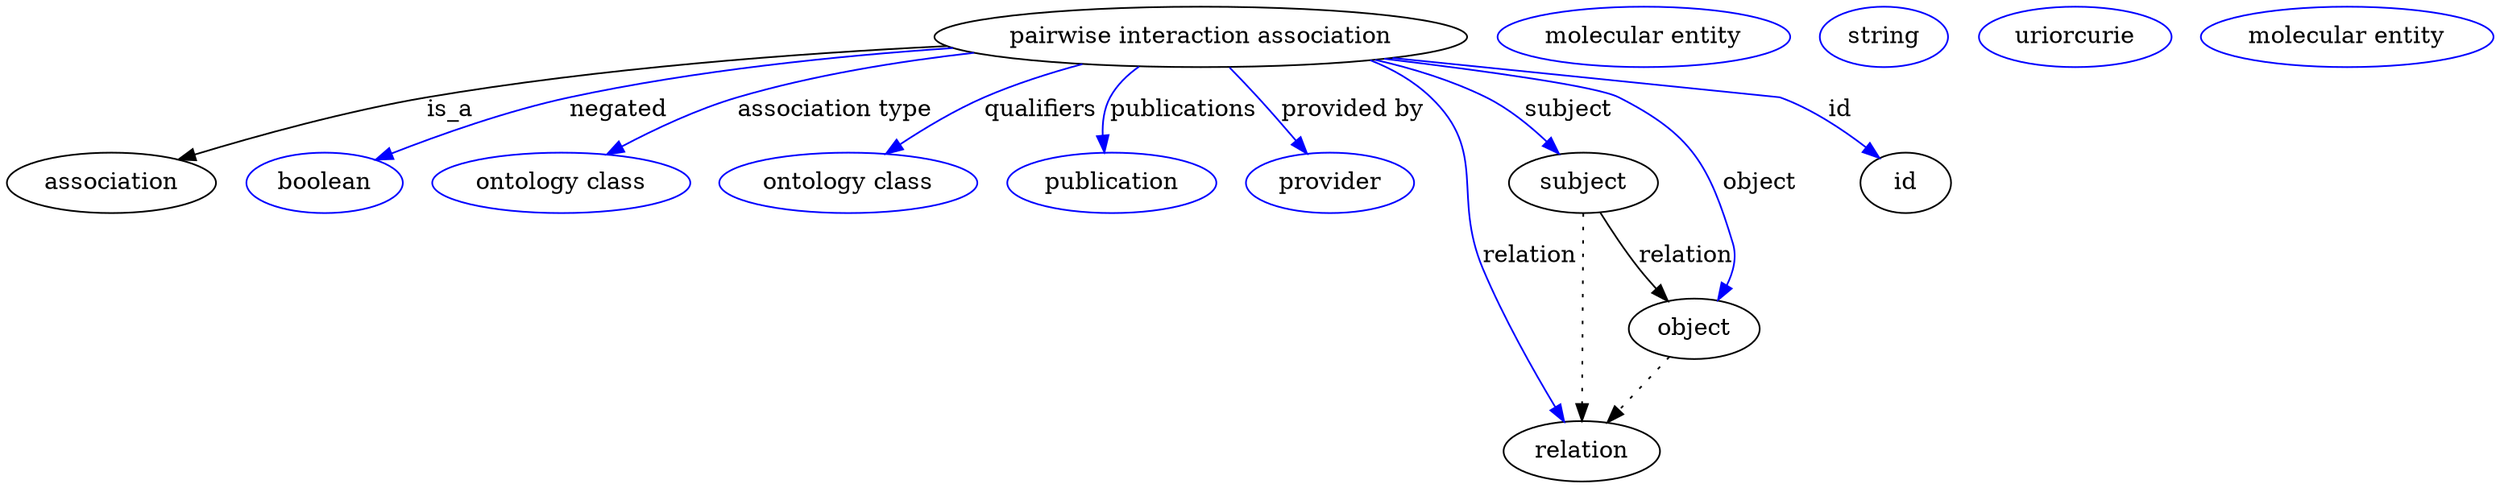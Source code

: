 digraph {
	graph [bb="0,0,1212.9,283"];
	node [label="\N"];
	"pairwise interaction association"	 [height=0.5,
		label="pairwise interaction association",
		pos="592.05,265",
		width=3.3941];
	association	 [height=0.5,
		pos="50.046,178",
		width=1.3902];
	"pairwise interaction association" -> association	 [label=is_a,
		lp="232.05,221.5",
		pos="e,85.564,190.83 475.51,259.38 402.01,254.43 305.38,245.36 221.05,229 177.59,220.57 129.37,205.66 95.24,194.13"];
	negated	 [color=blue,
		height=0.5,
		label=boolean,
		pos="156.05,178",
		width=1.0652];
	"pairwise interaction association" -> negated	 [color=blue,
		label=negated,
		lp="314.55,221.5",
		pos="e,183.76,190.58 480.2,257.72 423.56,252.47 354.05,243.65 293.05,229 258.32,220.66 220.37,206.08 193.24,194.64",
		style=solid];
	"association type"	 [color=blue,
		height=0.5,
		label="ontology class",
		pos="274.05,178",
		width=1.7151];
	"pairwise interaction association" -> "association type"	 [color=blue,
		label="association type",
		lp="417.05,221.5",
		pos="e,300.36,194.45 490.15,254.98 452.71,249.56 410.36,241.34 373.05,229 350.9,221.68 327.65,209.93 309.24,199.56",
		style=solid];
	qualifiers	 [color=blue,
		height=0.5,
		label="ontology class",
		pos="415.05,178",
		width=1.7151];
	"pairwise interaction association" -> qualifiers	 [color=blue,
		label=qualifiers,
		lp="516.05,221.5",
		pos="e,436.76,194.98 538.03,248.84 522.21,243.34 505.13,236.63 490.05,229 474.48,221.13 458.35,210.53 445.05,201.02",
		style=solid];
	publications	 [color=blue,
		height=0.5,
		label=publication,
		pos="545.05,178",
		width=1.3902];
	"pairwise interaction association" -> publications	 [color=blue,
		label=publications,
		lp="584.55,221.5",
		pos="e,544.07,196.4 565.98,247.24 560.16,242.04 554.66,235.88 551.05,229 547.45,222.16 545.61,214.11 544.73,206.45",
		style=solid];
	"provided by"	 [color=blue,
		height=0.5,
		label=provider,
		pos="653.05,178",
		width=1.1193];
	"pairwise interaction association" -> "provided by"	 [color=blue,
		label="provided by",
		lp="661.05,221.5",
		pos="e,641.16,195.54 605.36,246.75 609.46,241.08 613.96,234.8 618.05,229 623.77,220.88 629.92,211.96 635.46,203.89",
		style=solid];
	subject	 [height=0.5,
		pos="785.05,178",
		width=0.99297];
	"pairwise interaction association" -> subject	 [color=blue,
		label=subject,
		lp="773.55,221.5",
		pos="e,772.43,195.09 676.32,251.9 696.4,246.62 717.17,239.26 735.05,229 746.64,222.35 757.34,212.25 765.84,202.79",
		style=solid];
	id	 [height=0.5,
		pos="947.05,178",
		width=0.75];
	"pairwise interaction association" -> id	 [color=blue,
		label=id,
		lp="913.55,221.5",
		pos="e,932.59,193.27 680.44,252.56 694.68,250.64 709.26,248.73 723.05,247 793.61,238.16 816.24,255.97 882.05,229 898.01,222.46 913.31,\
210.81 925.06,200.29",
		style=solid];
	relation	 [height=0.5,
		pos="778.05,18",
		width=1.0471];
	"pairwise interaction association" -> relation	 [color=blue,
		label=relation,
		lp="758.05,134.5",
		pos="e,771.31,35.903 663.65,250.35 676.25,245.22 688.4,238.32 698.05,229 698.92,228.16 746.35,102.26 767.76,45.364",
		style=solid];
	object	 [height=0.5,
		pos="838.05,91",
		width=0.9027];
	"pairwise interaction association" -> object	 [color=blue,
		label=object,
		lp="867.05,178",
		pos="e,848.11,108.25 678.61,252.29 729.6,244.37 786.21,234.64 797.05,229 838.06,207.67 844.45,187.22 854.05,142 855.75,133.96 854.36,\
125.37 851.81,117.59",
		style=solid];
	subject -> relation	 [pos="e,778.84,36.223 784.26,159.96 783.05,132.35 780.73,79.375 779.29,46.525",
		style=dotted];
	subject -> object	 [label=relation,
		lp="833.05,134.5",
		pos="e,825.12,107.88 793.71,160.2 798.74,150.24 805.38,137.72 812.05,127 814.29,123.39 816.77,119.67 819.29,116.04"];
	"pairwise interaction association_subject"	 [color=blue,
		height=0.5,
		label="molecular entity",
		pos="801.05,265",
		width=1.9137];
	"pairwise interaction association_id"	 [color=blue,
		height=0.5,
		label=string,
		pos="918.05,265",
		width=0.84854];
	"pairwise interaction association_relation"	 [color=blue,
		height=0.5,
		label=uriorcurie,
		pos="1012,265",
		width=1.2638];
	object -> relation	 [pos="e,792.02,35.006 824.43,74.435 816.79,65.141 807.11,53.359 798.57,42.968",
		style=dotted];
	"pairwise interaction association_object"	 [color=blue,
		height=0.5,
		label="molecular entity",
		pos="1144,265",
		width=1.9137];
}
